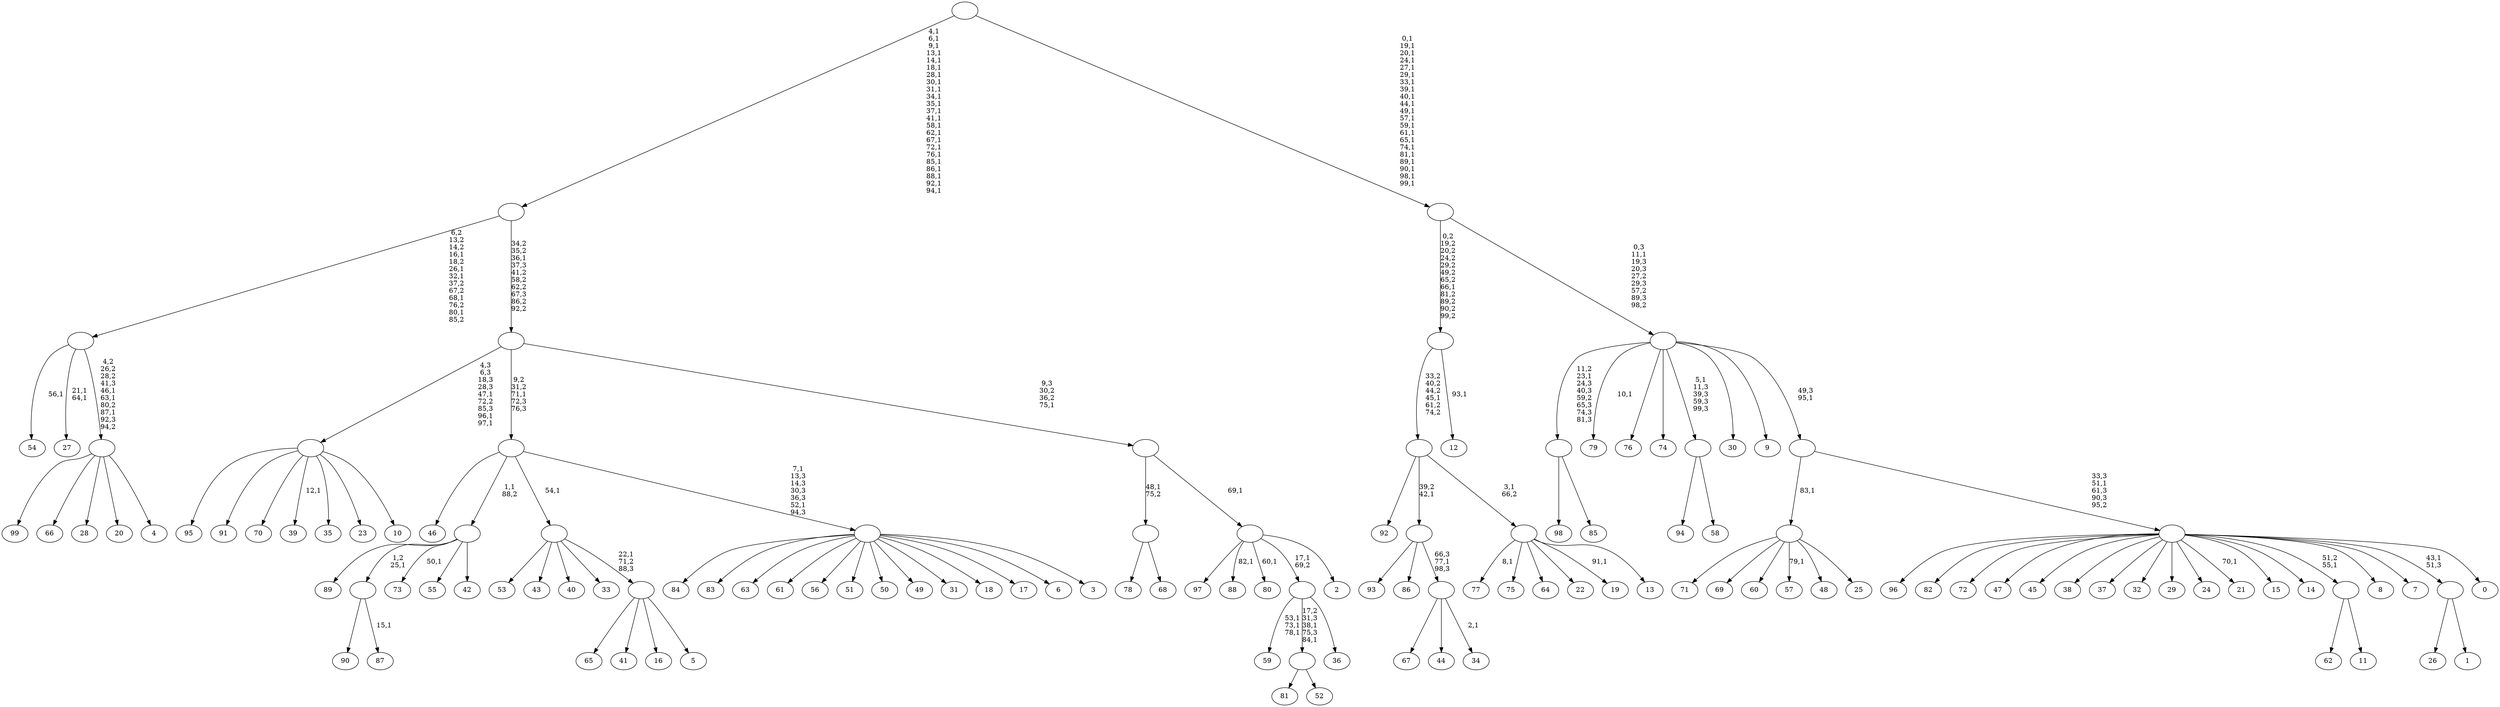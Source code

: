 digraph T {
	200 [label="99"]
	199 [label="98"]
	198 [label="97"]
	197 [label="96"]
	196 [label="95"]
	195 [label="94"]
	194 [label="93"]
	193 [label="92"]
	192 [label="91"]
	191 [label="90"]
	190 [label="89"]
	189 [label="88"]
	187 [label="87"]
	185 [label=""]
	184 [label="86"]
	183 [label="85"]
	182 [label=""]
	181 [label="84"]
	180 [label="83"]
	179 [label="82"]
	178 [label="81"]
	177 [label="80"]
	175 [label="79"]
	173 [label="78"]
	172 [label="77"]
	170 [label="76"]
	169 [label="75"]
	168 [label="74"]
	167 [label="73"]
	165 [label="72"]
	164 [label="71"]
	163 [label="70"]
	162 [label="69"]
	161 [label="68"]
	160 [label=""]
	159 [label="67"]
	158 [label="66"]
	157 [label="65"]
	156 [label="64"]
	155 [label="63"]
	154 [label="62"]
	153 [label="61"]
	152 [label="60"]
	151 [label="59"]
	147 [label="58"]
	146 [label=""]
	145 [label="57"]
	143 [label="56"]
	142 [label="55"]
	141 [label="54"]
	139 [label="53"]
	138 [label="52"]
	137 [label=""]
	135 [label="51"]
	134 [label="50"]
	133 [label="49"]
	132 [label="48"]
	131 [label="47"]
	130 [label="46"]
	129 [label="45"]
	128 [label="44"]
	127 [label="43"]
	126 [label="42"]
	125 [label=""]
	124 [label="41"]
	123 [label="40"]
	122 [label="39"]
	120 [label="38"]
	119 [label="37"]
	118 [label="36"]
	117 [label=""]
	116 [label="35"]
	115 [label="34"]
	113 [label=""]
	112 [label=""]
	111 [label="33"]
	110 [label="32"]
	109 [label="31"]
	108 [label="30"]
	107 [label="29"]
	106 [label="28"]
	105 [label="27"]
	102 [label="26"]
	101 [label="25"]
	100 [label=""]
	99 [label="24"]
	98 [label="23"]
	97 [label="22"]
	96 [label="21"]
	94 [label="20"]
	93 [label="19"]
	91 [label="18"]
	90 [label="17"]
	89 [label="16"]
	88 [label="15"]
	87 [label="14"]
	86 [label="13"]
	85 [label=""]
	84 [label=""]
	83 [label="12"]
	81 [label=""]
	80 [label="11"]
	79 [label=""]
	78 [label="10"]
	77 [label=""]
	74 [label="9"]
	73 [label="8"]
	72 [label="7"]
	71 [label="6"]
	70 [label="5"]
	69 [label=""]
	68 [label=""]
	67 [label="4"]
	66 [label=""]
	63 [label=""]
	58 [label="3"]
	57 [label=""]
	55 [label=""]
	54 [label="2"]
	53 [label=""]
	52 [label=""]
	51 [label=""]
	50 [label=""]
	27 [label="1"]
	26 [label=""]
	25 [label="0"]
	24 [label=""]
	23 [label=""]
	22 [label=""]
	21 [label=""]
	0 [label=""]
	185 -> 187 [label="15,1"]
	185 -> 191 [label=""]
	182 -> 199 [label=""]
	182 -> 183 [label=""]
	160 -> 173 [label=""]
	160 -> 161 [label=""]
	146 -> 195 [label=""]
	146 -> 147 [label=""]
	137 -> 178 [label=""]
	137 -> 138 [label=""]
	125 -> 167 [label="50,1"]
	125 -> 190 [label=""]
	125 -> 185 [label="1,2\n25,1"]
	125 -> 142 [label=""]
	125 -> 126 [label=""]
	117 -> 137 [label="17,2\n31,3\n38,1\n75,3\n84,1"]
	117 -> 151 [label="53,1\n73,1\n78,1"]
	117 -> 118 [label=""]
	113 -> 115 [label="2,1"]
	113 -> 159 [label=""]
	113 -> 128 [label=""]
	112 -> 194 [label=""]
	112 -> 184 [label=""]
	112 -> 113 [label="66,3\n77,1\n98,3"]
	100 -> 145 [label="79,1"]
	100 -> 164 [label=""]
	100 -> 162 [label=""]
	100 -> 152 [label=""]
	100 -> 132 [label=""]
	100 -> 101 [label=""]
	85 -> 93 [label="91,1"]
	85 -> 172 [label="8,1"]
	85 -> 169 [label=""]
	85 -> 156 [label=""]
	85 -> 97 [label=""]
	85 -> 86 [label=""]
	84 -> 193 [label=""]
	84 -> 112 [label="39,2\n42,1"]
	84 -> 85 [label="3,1\n66,2"]
	81 -> 83 [label="93,1"]
	81 -> 84 [label="33,2\n40,2\n44,2\n45,1\n61,2\n74,2"]
	79 -> 154 [label=""]
	79 -> 80 [label=""]
	77 -> 122 [label="12,1"]
	77 -> 196 [label=""]
	77 -> 192 [label=""]
	77 -> 163 [label=""]
	77 -> 116 [label=""]
	77 -> 98 [label=""]
	77 -> 78 [label=""]
	69 -> 157 [label=""]
	69 -> 124 [label=""]
	69 -> 89 [label=""]
	69 -> 70 [label=""]
	68 -> 139 [label=""]
	68 -> 127 [label=""]
	68 -> 123 [label=""]
	68 -> 111 [label=""]
	68 -> 69 [label="22,1\n71,2\n88,3"]
	66 -> 200 [label=""]
	66 -> 158 [label=""]
	66 -> 106 [label=""]
	66 -> 94 [label=""]
	66 -> 67 [label=""]
	63 -> 66 [label="4,2\n26,2\n28,2\n41,3\n46,1\n63,1\n80,2\n87,1\n92,3\n94,2"]
	63 -> 105 [label="21,1\n64,1"]
	63 -> 141 [label="56,1"]
	57 -> 181 [label=""]
	57 -> 180 [label=""]
	57 -> 155 [label=""]
	57 -> 153 [label=""]
	57 -> 143 [label=""]
	57 -> 135 [label=""]
	57 -> 134 [label=""]
	57 -> 133 [label=""]
	57 -> 109 [label=""]
	57 -> 91 [label=""]
	57 -> 90 [label=""]
	57 -> 71 [label=""]
	57 -> 58 [label=""]
	55 -> 57 [label="7,1\n13,3\n14,3\n30,3\n36,3\n52,1\n94,3"]
	55 -> 130 [label=""]
	55 -> 125 [label="1,1\n88,2"]
	55 -> 68 [label="54,1"]
	53 -> 177 [label="60,1"]
	53 -> 189 [label="82,1"]
	53 -> 198 [label=""]
	53 -> 117 [label="17,1\n69,2"]
	53 -> 54 [label=""]
	52 -> 160 [label="48,1\n75,2"]
	52 -> 53 [label="69,1"]
	51 -> 77 [label="4,3\n6,3\n18,3\n28,3\n47,1\n72,2\n85,3\n96,1\n97,1"]
	51 -> 55 [label="9,2\n31,2\n71,1\n72,3\n76,3"]
	51 -> 52 [label="9,3\n30,2\n36,2\n75,1"]
	50 -> 63 [label="6,2\n13,2\n14,2\n16,1\n18,2\n26,1\n32,1\n37,2\n67,2\n68,1\n76,2\n80,1\n85,2"]
	50 -> 51 [label="34,2\n35,2\n36,1\n37,3\n41,2\n58,2\n62,2\n67,3\n86,2\n92,2"]
	26 -> 102 [label=""]
	26 -> 27 [label=""]
	24 -> 96 [label="70,1"]
	24 -> 197 [label=""]
	24 -> 179 [label=""]
	24 -> 165 [label=""]
	24 -> 131 [label=""]
	24 -> 129 [label=""]
	24 -> 120 [label=""]
	24 -> 119 [label=""]
	24 -> 110 [label=""]
	24 -> 107 [label=""]
	24 -> 99 [label=""]
	24 -> 88 [label=""]
	24 -> 87 [label=""]
	24 -> 79 [label="51,2\n55,1"]
	24 -> 73 [label=""]
	24 -> 72 [label=""]
	24 -> 26 [label="43,1\n51,3"]
	24 -> 25 [label=""]
	23 -> 100 [label="83,1"]
	23 -> 24 [label="33,3\n51,1\n61,3\n90,3\n95,2"]
	22 -> 175 [label="10,1"]
	22 -> 182 [label="11,2\n23,1\n24,3\n40,3\n59,2\n65,3\n74,3\n81,3"]
	22 -> 170 [label=""]
	22 -> 168 [label=""]
	22 -> 146 [label="5,1\n11,3\n39,3\n59,3\n99,3"]
	22 -> 108 [label=""]
	22 -> 74 [label=""]
	22 -> 23 [label="49,3\n95,1"]
	21 -> 81 [label="0,2\n19,2\n20,2\n24,2\n29,2\n49,2\n65,2\n66,1\n81,2\n89,2\n90,2\n99,2"]
	21 -> 22 [label="0,3\n11,1\n19,3\n20,3\n27,2\n29,3\n57,2\n89,3\n98,2"]
	0 -> 21 [label="0,1\n19,1\n20,1\n24,1\n27,1\n29,1\n33,1\n39,1\n40,1\n44,1\n49,1\n57,1\n59,1\n61,1\n65,1\n74,1\n81,1\n89,1\n90,1\n98,1\n99,1"]
	0 -> 50 [label="4,1\n6,1\n9,1\n13,1\n14,1\n18,1\n28,1\n30,1\n31,1\n34,1\n35,1\n37,1\n41,1\n58,1\n62,1\n67,1\n72,1\n76,1\n85,1\n86,1\n88,1\n92,1\n94,1"]
}
